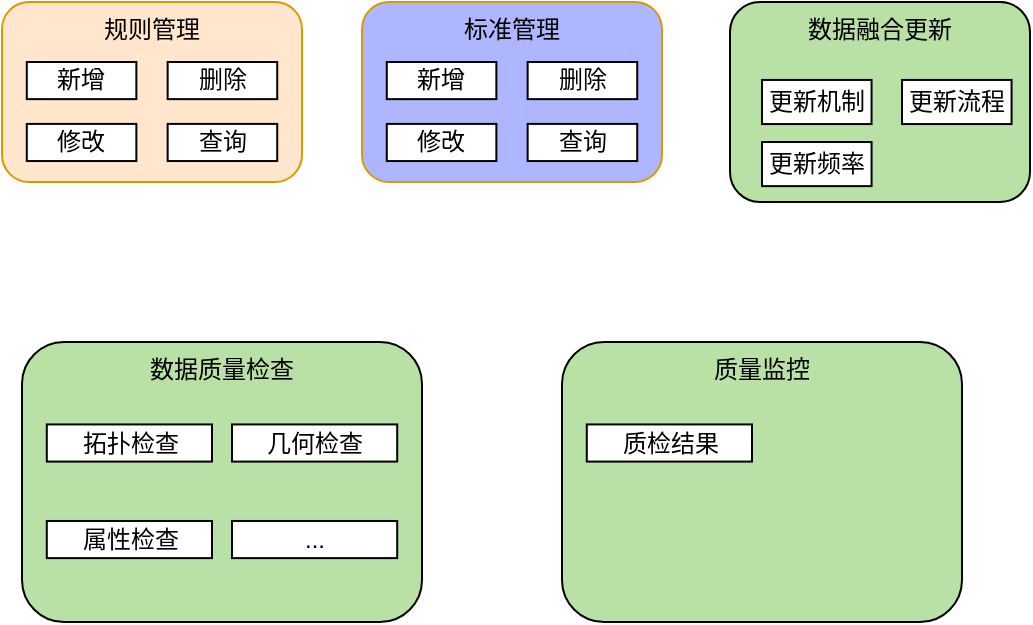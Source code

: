 <mxfile version="20.2.2" type="github" pages="2">
  <diagram id="Inc5CD8TiMSoGm5gabNw" name="框架图">
    <mxGraphModel dx="868" dy="620" grid="1" gridSize="10" guides="1" tooltips="1" connect="1" arrows="1" fold="1" page="1" pageScale="1" pageWidth="827" pageHeight="1169" math="0" shadow="0">
      <root>
        <mxCell id="0" />
        <mxCell id="1" parent="0" />
        <mxCell id="yZOYyDwGsRFCXUh7RQCU-1" value="" style="group" parent="1" vertex="1" connectable="0">
          <mxGeometry x="50" y="50" width="150" height="90" as="geometry" />
        </mxCell>
        <mxCell id="yZOYyDwGsRFCXUh7RQCU-2" value="规则管理" style="rounded=1;whiteSpace=wrap;html=1;fillColor=#ffe6cc;strokeColor=#d79b00;verticalAlign=top;" parent="yZOYyDwGsRFCXUh7RQCU-1" vertex="1">
          <mxGeometry width="150" height="90" as="geometry" />
        </mxCell>
        <mxCell id="yZOYyDwGsRFCXUh7RQCU-3" value="修改" style="rounded=0;whiteSpace=wrap;html=1;" parent="yZOYyDwGsRFCXUh7RQCU-1" vertex="1">
          <mxGeometry x="12.396" y="60.952" width="54.783" height="18.571" as="geometry" />
        </mxCell>
        <mxCell id="yZOYyDwGsRFCXUh7RQCU-4" value="查询" style="rounded=0;whiteSpace=wrap;html=1;" parent="yZOYyDwGsRFCXUh7RQCU-1" vertex="1">
          <mxGeometry x="82.831" y="60.952" width="54.783" height="18.571" as="geometry" />
        </mxCell>
        <mxCell id="yZOYyDwGsRFCXUh7RQCU-5" value="新增" style="rounded=0;whiteSpace=wrap;html=1;" parent="yZOYyDwGsRFCXUh7RQCU-1" vertex="1">
          <mxGeometry x="12.396" y="29.999" width="54.783" height="18.571" as="geometry" />
        </mxCell>
        <mxCell id="yZOYyDwGsRFCXUh7RQCU-6" value="删除" style="rounded=0;whiteSpace=wrap;html=1;" parent="yZOYyDwGsRFCXUh7RQCU-1" vertex="1">
          <mxGeometry x="82.831" y="29.999" width="54.783" height="18.571" as="geometry" />
        </mxCell>
        <mxCell id="yZOYyDwGsRFCXUh7RQCU-7" value="" style="group" parent="1" vertex="1" connectable="0">
          <mxGeometry x="414" y="50" width="150" height="100" as="geometry" />
        </mxCell>
        <mxCell id="yZOYyDwGsRFCXUh7RQCU-8" value="数据融合更新" style="rounded=1;whiteSpace=wrap;html=1;fillColor=#B9E0A5;verticalAlign=top;" parent="yZOYyDwGsRFCXUh7RQCU-7" vertex="1">
          <mxGeometry width="150" height="100" as="geometry" />
        </mxCell>
        <mxCell id="SwMmMOj1wZBfgNss2GQy-7" value="更新频率" style="rounded=0;whiteSpace=wrap;html=1;" parent="yZOYyDwGsRFCXUh7RQCU-7" vertex="1">
          <mxGeometry x="16.001" y="70.005" width="54.783" height="22.054" as="geometry" />
        </mxCell>
        <mxCell id="yZOYyDwGsRFCXUh7RQCU-10" value="更新流程" style="rounded=0;whiteSpace=wrap;html=1;" parent="yZOYyDwGsRFCXUh7RQCU-7" vertex="1">
          <mxGeometry x="86.001" y="38.975" width="54.783" height="22.054" as="geometry" />
        </mxCell>
        <mxCell id="yZOYyDwGsRFCXUh7RQCU-16" value="更新机制" style="rounded=0;whiteSpace=wrap;html=1;" parent="yZOYyDwGsRFCXUh7RQCU-7" vertex="1">
          <mxGeometry x="15.996" y="38.975" width="54.783" height="22.054" as="geometry" />
        </mxCell>
        <mxCell id="yZOYyDwGsRFCXUh7RQCU-17" value="" style="group" parent="1" vertex="1" connectable="0">
          <mxGeometry x="60" y="220" width="200" height="140" as="geometry" />
        </mxCell>
        <mxCell id="yZOYyDwGsRFCXUh7RQCU-18" value="数据质量检查" style="rounded=1;whiteSpace=wrap;html=1;fillColor=#B9E0A5;verticalAlign=top;" parent="yZOYyDwGsRFCXUh7RQCU-17" vertex="1">
          <mxGeometry width="200" height="140" as="geometry" />
        </mxCell>
        <mxCell id="yZOYyDwGsRFCXUh7RQCU-19" value="拓扑检查" style="rounded=0;html=1;imageHeight=24;imageWidth=28;" parent="yZOYyDwGsRFCXUh7RQCU-17" vertex="1">
          <mxGeometry x="12.4" y="41.22" width="82.6" height="18.57" as="geometry" />
        </mxCell>
        <mxCell id="yZOYyDwGsRFCXUh7RQCU-20" value="属性检查" style="rounded=0;html=1;imageHeight=24;imageWidth=28;" parent="yZOYyDwGsRFCXUh7RQCU-17" vertex="1">
          <mxGeometry x="12.4" y="89.49" width="82.6" height="18.57" as="geometry" />
        </mxCell>
        <mxCell id="yZOYyDwGsRFCXUh7RQCU-21" value="..." style="rounded=0;html=1;imageHeight=24;imageWidth=28;" parent="yZOYyDwGsRFCXUh7RQCU-17" vertex="1">
          <mxGeometry x="105" y="89.49" width="82.6" height="18.57" as="geometry" />
        </mxCell>
        <mxCell id="yZOYyDwGsRFCXUh7RQCU-24" value="几何检查" style="rounded=0;html=1;imageHeight=24;imageWidth=28;" parent="yZOYyDwGsRFCXUh7RQCU-17" vertex="1">
          <mxGeometry x="105" y="41.22" width="82.6" height="18.57" as="geometry" />
        </mxCell>
        <mxCell id="yZOYyDwGsRFCXUh7RQCU-29" value="" style="group;fillColor=default;fillStyle=hatch;" parent="1" vertex="1" connectable="0">
          <mxGeometry x="230" y="50" width="150" height="90" as="geometry" />
        </mxCell>
        <mxCell id="yZOYyDwGsRFCXUh7RQCU-30" value="标准管理" style="rounded=1;whiteSpace=wrap;html=1;fillColor=#ADB6FF;strokeColor=#d79b00;verticalAlign=top;" parent="yZOYyDwGsRFCXUh7RQCU-29" vertex="1">
          <mxGeometry width="150" height="90" as="geometry" />
        </mxCell>
        <mxCell id="yZOYyDwGsRFCXUh7RQCU-31" value="修改" style="rounded=0;whiteSpace=wrap;html=1;" parent="yZOYyDwGsRFCXUh7RQCU-29" vertex="1">
          <mxGeometry x="12.396" y="60.952" width="54.783" height="18.571" as="geometry" />
        </mxCell>
        <mxCell id="yZOYyDwGsRFCXUh7RQCU-32" value="查询" style="rounded=0;whiteSpace=wrap;html=1;" parent="yZOYyDwGsRFCXUh7RQCU-29" vertex="1">
          <mxGeometry x="82.831" y="60.952" width="54.783" height="18.571" as="geometry" />
        </mxCell>
        <mxCell id="yZOYyDwGsRFCXUh7RQCU-33" value="新增" style="rounded=0;whiteSpace=wrap;html=1;" parent="yZOYyDwGsRFCXUh7RQCU-29" vertex="1">
          <mxGeometry x="12.396" y="29.999" width="54.783" height="18.571" as="geometry" />
        </mxCell>
        <mxCell id="yZOYyDwGsRFCXUh7RQCU-34" value="删除" style="rounded=0;whiteSpace=wrap;html=1;" parent="yZOYyDwGsRFCXUh7RQCU-29" vertex="1">
          <mxGeometry x="82.831" y="29.999" width="54.783" height="18.571" as="geometry" />
        </mxCell>
        <mxCell id="SwMmMOj1wZBfgNss2GQy-12" value="" style="group" parent="1" vertex="1" connectable="0">
          <mxGeometry x="330" y="220" width="200" height="140" as="geometry" />
        </mxCell>
        <mxCell id="SwMmMOj1wZBfgNss2GQy-13" value="质量监控" style="rounded=1;whiteSpace=wrap;html=1;fillColor=#B9E0A5;verticalAlign=top;" parent="SwMmMOj1wZBfgNss2GQy-12" vertex="1">
          <mxGeometry width="200" height="140" as="geometry" />
        </mxCell>
        <mxCell id="SwMmMOj1wZBfgNss2GQy-14" value="质检结果" style="rounded=0;html=1;imageHeight=24;imageWidth=28;" parent="SwMmMOj1wZBfgNss2GQy-12" vertex="1">
          <mxGeometry x="12.4" y="41.22" width="82.6" height="18.57" as="geometry" />
        </mxCell>
      </root>
    </mxGraphModel>
  </diagram>
  <diagram id="5Y488ag0M3OIHIzRHHl_" name="第 2 页">
    <mxGraphModel dx="868" dy="620" grid="1" gridSize="10" guides="1" tooltips="1" connect="1" arrows="1" fold="1" page="1" pageScale="1" pageWidth="827" pageHeight="1169" math="0" shadow="0">
      <root>
        <mxCell id="0" />
        <mxCell id="1" parent="0" />
        <mxCell id="ucizx-cwFNvGZm101bCT-1" value="" style="group" vertex="1" connectable="0" parent="1">
          <mxGeometry x="50" y="50" width="150" height="90" as="geometry" />
        </mxCell>
        <mxCell id="ucizx-cwFNvGZm101bCT-2" value="规则管理" style="rounded=1;whiteSpace=wrap;html=1;fillColor=#ffe6cc;strokeColor=#d79b00;verticalAlign=top;" vertex="1" parent="ucizx-cwFNvGZm101bCT-1">
          <mxGeometry width="150" height="90" as="geometry" />
        </mxCell>
        <mxCell id="ucizx-cwFNvGZm101bCT-3" value="修改" style="rounded=0;whiteSpace=wrap;html=1;" vertex="1" parent="ucizx-cwFNvGZm101bCT-1">
          <mxGeometry x="12.396" y="60.952" width="54.783" height="18.571" as="geometry" />
        </mxCell>
        <mxCell id="ucizx-cwFNvGZm101bCT-4" value="查询" style="rounded=0;whiteSpace=wrap;html=1;" vertex="1" parent="ucizx-cwFNvGZm101bCT-1">
          <mxGeometry x="82.831" y="60.952" width="54.783" height="18.571" as="geometry" />
        </mxCell>
        <mxCell id="ucizx-cwFNvGZm101bCT-5" value="新增" style="rounded=0;whiteSpace=wrap;html=1;" vertex="1" parent="ucizx-cwFNvGZm101bCT-1">
          <mxGeometry x="12.396" y="29.999" width="54.783" height="18.571" as="geometry" />
        </mxCell>
        <mxCell id="ucizx-cwFNvGZm101bCT-6" value="删除" style="rounded=0;whiteSpace=wrap;html=1;" vertex="1" parent="ucizx-cwFNvGZm101bCT-1">
          <mxGeometry x="82.831" y="29.999" width="54.783" height="18.571" as="geometry" />
        </mxCell>
        <mxCell id="ucizx-cwFNvGZm101bCT-7" value="" style="group;fillColor=default;fillStyle=hatch;" vertex="1" connectable="0" parent="1">
          <mxGeometry x="230" y="50" width="150" height="90" as="geometry" />
        </mxCell>
        <mxCell id="ucizx-cwFNvGZm101bCT-8" value="标准管理" style="rounded=1;whiteSpace=wrap;html=1;fillColor=#ADB6FF;strokeColor=#d79b00;verticalAlign=top;" vertex="1" parent="ucizx-cwFNvGZm101bCT-7">
          <mxGeometry width="150" height="90" as="geometry" />
        </mxCell>
        <mxCell id="ucizx-cwFNvGZm101bCT-9" value="修改" style="rounded=0;whiteSpace=wrap;html=1;" vertex="1" parent="ucizx-cwFNvGZm101bCT-7">
          <mxGeometry x="12.396" y="60.952" width="54.783" height="18.571" as="geometry" />
        </mxCell>
        <mxCell id="ucizx-cwFNvGZm101bCT-10" value="查询" style="rounded=0;whiteSpace=wrap;html=1;" vertex="1" parent="ucizx-cwFNvGZm101bCT-7">
          <mxGeometry x="82.831" y="60.952" width="54.783" height="18.571" as="geometry" />
        </mxCell>
        <mxCell id="ucizx-cwFNvGZm101bCT-11" value="新增" style="rounded=0;whiteSpace=wrap;html=1;" vertex="1" parent="ucizx-cwFNvGZm101bCT-7">
          <mxGeometry x="12.396" y="29.999" width="54.783" height="18.571" as="geometry" />
        </mxCell>
        <mxCell id="ucizx-cwFNvGZm101bCT-12" value="删除" style="rounded=0;whiteSpace=wrap;html=1;" vertex="1" parent="ucizx-cwFNvGZm101bCT-7">
          <mxGeometry x="82.831" y="29.999" width="54.783" height="18.571" as="geometry" />
        </mxCell>
        <mxCell id="ucizx-cwFNvGZm101bCT-13" value="" style="group;fillColor=default;fillStyle=hatch;" vertex="1" connectable="0" parent="1">
          <mxGeometry x="420" y="50" width="150" height="90" as="geometry" />
        </mxCell>
        <mxCell id="ucizx-cwFNvGZm101bCT-14" value="质检任务管理" style="rounded=1;whiteSpace=wrap;html=1;fillColor=#D4E1F5;strokeColor=#d79b00;verticalAlign=top;" vertex="1" parent="ucizx-cwFNvGZm101bCT-13">
          <mxGeometry width="150" height="90" as="geometry" />
        </mxCell>
        <mxCell id="ucizx-cwFNvGZm101bCT-15" value="..." style="rounded=0;whiteSpace=wrap;html=1;" vertex="1" parent="ucizx-cwFNvGZm101bCT-13">
          <mxGeometry x="12.396" y="60.952" width="54.783" height="18.571" as="geometry" />
        </mxCell>
        <mxCell id="ucizx-cwFNvGZm101bCT-17" value="质检任务" style="rounded=0;whiteSpace=wrap;html=1;" vertex="1" parent="ucizx-cwFNvGZm101bCT-13">
          <mxGeometry x="12.396" y="29.999" width="54.783" height="18.571" as="geometry" />
        </mxCell>
        <mxCell id="ucizx-cwFNvGZm101bCT-18" value="质检日志" style="rounded=0;whiteSpace=wrap;html=1;" vertex="1" parent="ucizx-cwFNvGZm101bCT-13">
          <mxGeometry x="82.831" y="29.999" width="54.783" height="18.571" as="geometry" />
        </mxCell>
      </root>
    </mxGraphModel>
  </diagram>
</mxfile>
